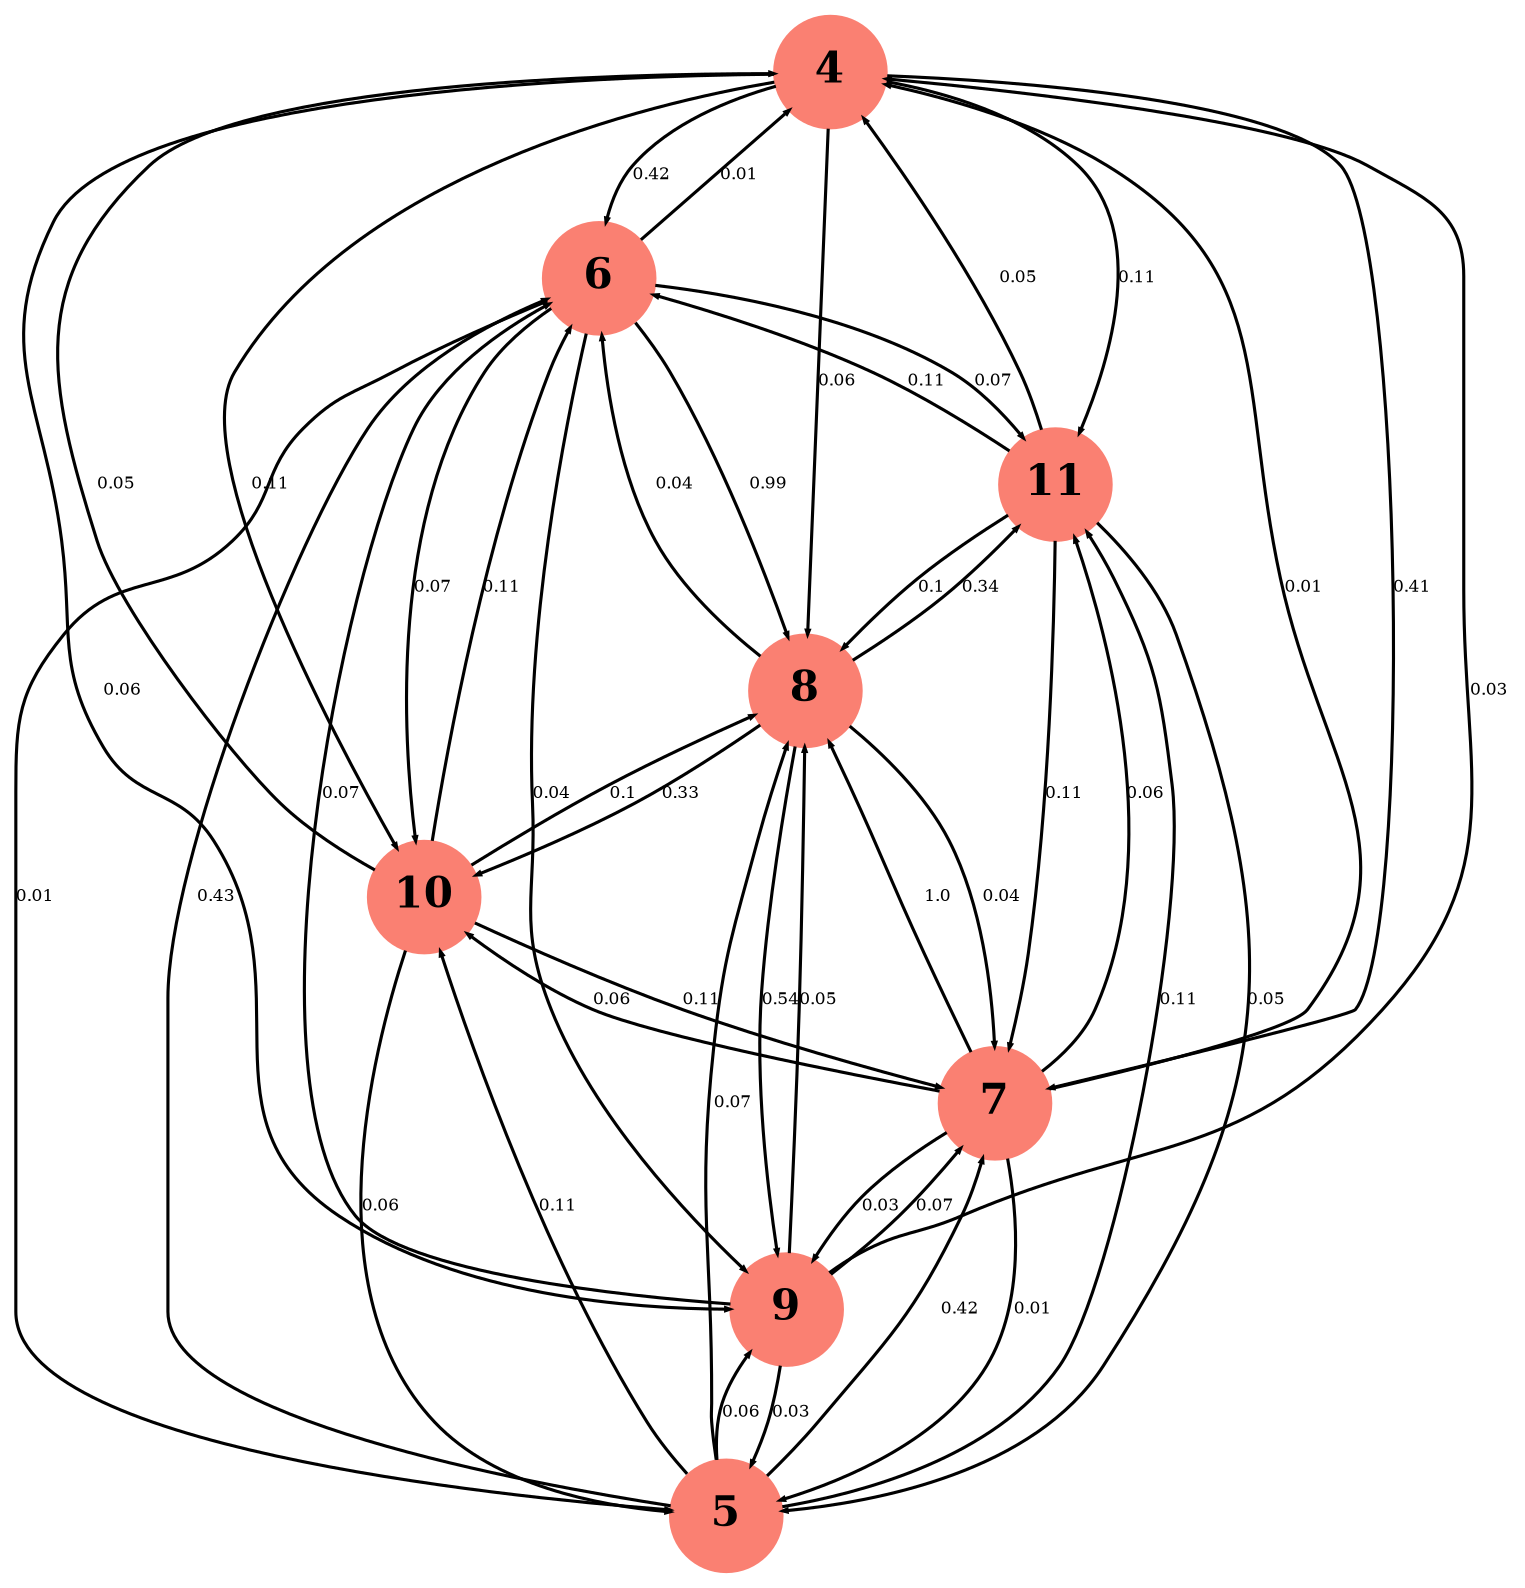 digraph BoschSubgraph{
size = "40,20";
graph[rankdir=TB, center=true, margin=0.05, nodesep=0.2, ranksep=0.5]
node[fontname="times-bold", fontsize=20]
edge[arrowsize=0.2, arrowhead=normal, fontsize=8]
4 [shape=circle, style=filled, color= salmon, width=0.75, height=0.75, fixedsize=true]
5 [shape=circle, style=filled, color= salmon, width=0.75, height=0.75, fixedsize=true]
6 [shape=circle, style=filled, color= salmon, width=0.75, height=0.75, fixedsize=true]
7 [shape=circle, style=filled, color= salmon, width=0.75, height=0.75, fixedsize=true]
8 [shape=circle, style=filled, color= salmon, width=0.75, height=0.75, fixedsize=true]
9 [shape=circle, style=filled, color= salmon, width=0.75, height=0.75, fixedsize=true]
10 [shape=circle, style=filled, color= salmon, width=0.75, height=0.75, fixedsize=true]
11 [shape=circle, style=filled, color= salmon, width=0.75, height=0.75, fixedsize=true]
4 -> 7 [penwidth=1.5, label=0.41]
7 -> 11 [penwidth=1.5, label=0.06]
11 -> 8 [penwidth=1.5, label=0.1]
5 -> 6 [penwidth=1.5, label=0.43]
6 -> 10 [penwidth=1.5, label=0.07]
10 -> 8 [penwidth=1.5, label=0.1]
10 -> 4 [penwidth=1.5, label=0.05]
7 -> 8 [penwidth=1.5, label=1.0]
4 -> 11 [penwidth=1.5, label=0.11]
11 -> 7 [penwidth=1.5, label=0.11]
8 -> 10 [penwidth=1.5, label=0.33]
4 -> 10 [penwidth=1.5, label=0.11]
10 -> 7 [penwidth=1.5, label=0.11]
9 -> 5 [penwidth=1.5, label=0.03]
6 -> 8 [penwidth=1.5, label=0.99]
4 -> 8 [penwidth=1.5, label=0.06]
8 -> 7 [penwidth=1.5, label=0.04]
7 -> 9 [penwidth=1.5, label=0.03]
4 -> 6 [penwidth=1.5, label=0.42]
8 -> 9 [penwidth=1.5, label=0.54]
5 -> 7 [penwidth=1.5, label=0.42]
9 -> 7 [penwidth=1.5, label=0.07]
7 -> 4 [penwidth=1.5, label=0.01]
10 -> 5 [penwidth=1.5, label=0.06]
7 -> 10 [penwidth=1.5, label=0.06]
5 -> 10 [penwidth=1.5, label=0.11]
10 -> 6 [penwidth=1.5, label=0.11]
8 -> 11 [penwidth=1.5, label=0.34]
5 -> 11 [penwidth=1.5, label=0.11]
11 -> 6 [penwidth=1.5, label=0.11]
9 -> 4 [penwidth=1.5, label=0.03]
5 -> 9 [penwidth=1.5, label=0.06]
11 -> 5 [penwidth=1.5, label=0.05]
6 -> 11 [penwidth=1.5, label=0.07]
11 -> 4 [penwidth=1.5, label=0.05]
5 -> 8 [penwidth=1.5, label=0.07]
6 -> 5 [penwidth=1.5, label=0.01]
8 -> 6 [penwidth=1.5, label=0.04]
9 -> 8 [penwidth=1.5, label=0.05]
6 -> 9 [penwidth=1.5, label=0.04]
9 -> 6 [penwidth=1.5, label=0.07]
4 -> 9 [penwidth=1.5, label=0.06]
7 -> 5 [penwidth=1.5, label=0.01]
6 -> 4 [penwidth=1.5, label=0.01]
}